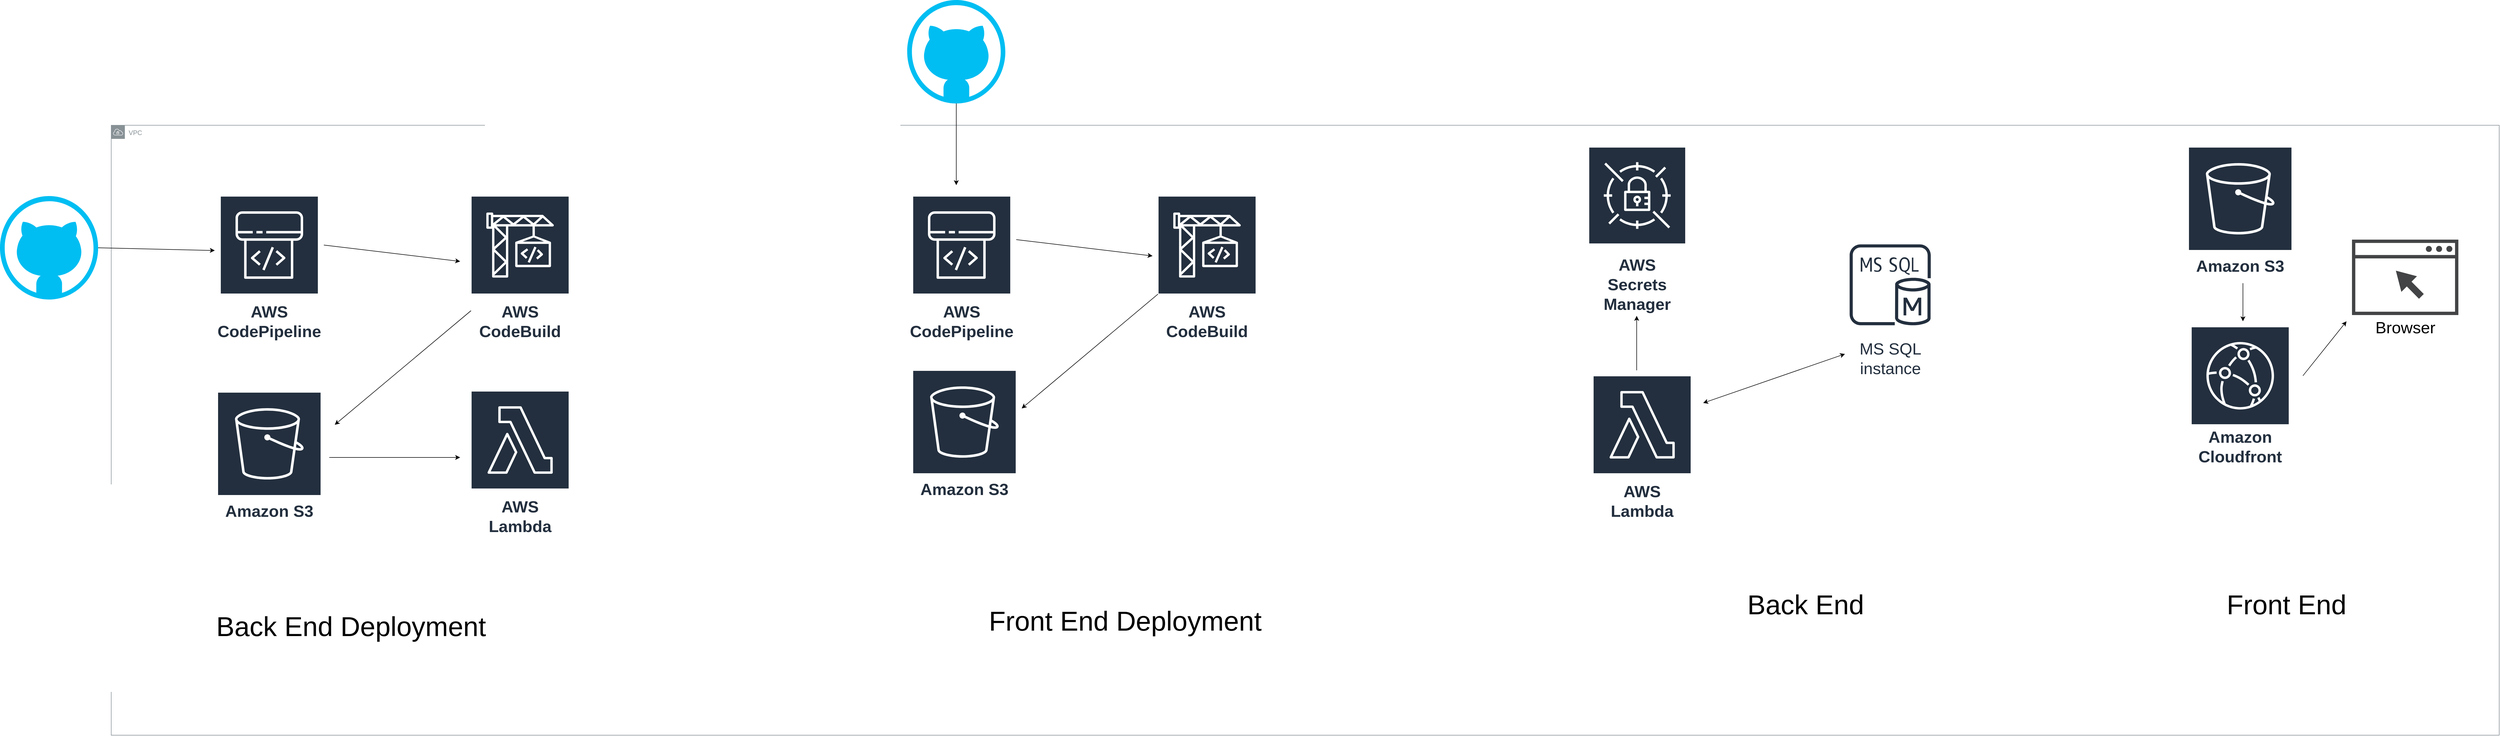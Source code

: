 <mxfile version="22.0.3" type="github">
  <diagram id="Ht1M8jgEwFfnCIfOTk4-" name="Page-1">
    <mxGraphModel dx="6725" dy="5769" grid="1" gridSize="10" guides="1" tooltips="1" connect="1" arrows="1" fold="1" page="1" pageScale="1" pageWidth="1169" pageHeight="827" math="0" shadow="0">
      <root>
        <mxCell id="0" />
        <mxCell id="1" parent="0" />
        <mxCell id="JCsPDMlC4gzK-WmuVmDP-42" value="VPC" style="sketch=0;outlineConnect=0;gradientColor=none;html=1;whiteSpace=wrap;fontSize=12;fontStyle=0;shape=mxgraph.aws4.group;grIcon=mxgraph.aws4.group_vpc;strokeColor=#879196;fillColor=none;verticalAlign=top;align=left;spacingLeft=30;fontColor=#879196;dashed=0;movable=0;resizable=0;rotatable=0;deletable=0;editable=0;locked=1;connectable=0;" vertex="1" parent="1">
          <mxGeometry x="-380" y="-1650" width="4380" height="1120" as="geometry" />
        </mxCell>
        <mxCell id="JCsPDMlC4gzK-WmuVmDP-11" value="&lt;font style=&quot;font-size: 30px;&quot;&gt;AWS Secrets Manager&lt;/font&gt;" style="sketch=0;outlineConnect=0;fontColor=#232F3E;gradientColor=none;strokeColor=#ffffff;fillColor=#232F3E;dashed=0;verticalLabelPosition=middle;verticalAlign=bottom;align=center;html=1;whiteSpace=wrap;fontSize=10;fontStyle=1;spacing=3;shape=mxgraph.aws4.productIcon;prIcon=mxgraph.aws4.secrets_manager;" vertex="1" parent="1">
          <mxGeometry x="2330" y="-1610" width="178" height="310" as="geometry" />
        </mxCell>
        <mxCell id="JCsPDMlC4gzK-WmuVmDP-13" style="edgeStyle=orthogonalEdgeStyle;rounded=0;orthogonalLoop=1;jettySize=auto;html=1;exitX=0.5;exitY=1;exitDx=0;exitDy=0;exitPerimeter=0;" edge="1" parent="1">
          <mxGeometry relative="1" as="geometry">
            <mxPoint x="790" y="-1050" as="sourcePoint" />
            <mxPoint x="790" y="-1050" as="targetPoint" />
          </mxGeometry>
        </mxCell>
        <mxCell id="JCsPDMlC4gzK-WmuVmDP-18" value="&lt;font style=&quot;font-size: 30px;&quot;&gt;MS SQL&lt;br&gt;instance&lt;/font&gt;" style="sketch=0;outlineConnect=0;fontColor=#232F3E;gradientColor=none;strokeColor=#232F3E;fillColor=#ffffff;dashed=0;verticalLabelPosition=bottom;verticalAlign=top;align=center;html=1;fontSize=12;fontStyle=0;aspect=fixed;shape=mxgraph.aws4.resourceIcon;resIcon=mxgraph.aws4.ms_sql_instance;" vertex="1" parent="1">
          <mxGeometry x="2790" y="-1450" width="186" height="186" as="geometry" />
        </mxCell>
        <mxCell id="JCsPDMlC4gzK-WmuVmDP-22" value="" style="endArrow=classic;html=1;rounded=0;" edge="1" parent="1">
          <mxGeometry width="50" height="50" relative="1" as="geometry">
            <mxPoint x="10" y="-1430" as="sourcePoint" />
            <mxPoint x="260" y="-1400" as="targetPoint" />
          </mxGeometry>
        </mxCell>
        <mxCell id="JCsPDMlC4gzK-WmuVmDP-23" value="" style="endArrow=classic;html=1;rounded=0;" edge="1" parent="1" source="JCsPDMlC4gzK-WmuVmDP-38">
          <mxGeometry width="50" height="50" relative="1" as="geometry">
            <mxPoint x="179.999" y="-1230" as="sourcePoint" />
            <mxPoint x="30" y="-1100" as="targetPoint" />
          </mxGeometry>
        </mxCell>
        <mxCell id="JCsPDMlC4gzK-WmuVmDP-33" value="" style="endArrow=classic;html=1;rounded=0;" edge="1" parent="1">
          <mxGeometry width="50" height="50" relative="1" as="geometry">
            <mxPoint x="3530" y="-1360" as="sourcePoint" />
            <mxPoint x="3530" y="-1290" as="targetPoint" />
            <Array as="points">
              <mxPoint x="3530" y="-1300" />
            </Array>
          </mxGeometry>
        </mxCell>
        <mxCell id="JCsPDMlC4gzK-WmuVmDP-34" value="" style="verticalLabelPosition=bottom;html=1;verticalAlign=top;align=center;strokeColor=none;fillColor=#00BEF2;shape=mxgraph.azure.github_code;pointerEvents=1;" vertex="1" parent="1">
          <mxGeometry x="-584" y="-1520" width="180" height="190" as="geometry" />
        </mxCell>
        <mxCell id="JCsPDMlC4gzK-WmuVmDP-36" value="&lt;font style=&quot;font-size: 30px;&quot;&gt;AWS CodePipeline&lt;/font&gt;" style="sketch=0;outlineConnect=0;fontColor=#232F3E;gradientColor=none;strokeColor=#ffffff;fillColor=#232F3E;dashed=0;verticalLabelPosition=middle;verticalAlign=bottom;align=center;html=1;whiteSpace=wrap;fontSize=10;fontStyle=1;spacing=3;shape=mxgraph.aws4.productIcon;prIcon=mxgraph.aws4.codepipeline;" vertex="1" parent="1">
          <mxGeometry x="-180" y="-1520" width="180" height="270" as="geometry" />
        </mxCell>
        <mxCell id="JCsPDMlC4gzK-WmuVmDP-38" value="&lt;font style=&quot;font-size: 30px;&quot;&gt;AWS CodeBuild&lt;/font&gt;" style="sketch=0;outlineConnect=0;fontColor=#232F3E;gradientColor=none;strokeColor=#ffffff;fillColor=#232F3E;dashed=0;verticalLabelPosition=middle;verticalAlign=bottom;align=center;html=1;whiteSpace=wrap;fontSize=10;fontStyle=1;spacing=3;shape=mxgraph.aws4.productIcon;prIcon=mxgraph.aws4.codebuild;" vertex="1" parent="1">
          <mxGeometry x="280" y="-1520" width="180" height="270" as="geometry" />
        </mxCell>
        <mxCell id="JCsPDMlC4gzK-WmuVmDP-39" value="&lt;font style=&quot;font-size: 30px;&quot;&gt;Amazon S3&lt;/font&gt;" style="sketch=0;outlineConnect=0;fontColor=#232F3E;gradientColor=none;strokeColor=#ffffff;fillColor=#232F3E;dashed=0;verticalLabelPosition=middle;verticalAlign=bottom;align=center;html=1;whiteSpace=wrap;fontSize=10;fontStyle=1;spacing=3;shape=mxgraph.aws4.productIcon;prIcon=mxgraph.aws4.s3;" vertex="1" parent="1">
          <mxGeometry x="-185" y="-1160" width="190" height="240" as="geometry" />
        </mxCell>
        <mxCell id="JCsPDMlC4gzK-WmuVmDP-40" value="" style="endArrow=classic;html=1;rounded=0;exitX=1;exitY=0.5;exitDx=0;exitDy=0;exitPerimeter=0;" edge="1" parent="1" source="JCsPDMlC4gzK-WmuVmDP-34">
          <mxGeometry width="50" height="50" relative="1" as="geometry">
            <mxPoint x="-404" y="-1470" as="sourcePoint" />
            <mxPoint x="-190" y="-1420" as="targetPoint" />
          </mxGeometry>
        </mxCell>
        <mxCell id="JCsPDMlC4gzK-WmuVmDP-43" value="&lt;font style=&quot;font-size: 50px;&quot;&gt;Back End Deployment&lt;/font&gt;" style="text;html=1;strokeColor=none;fillColor=none;align=center;verticalAlign=middle;whiteSpace=wrap;rounded=0;" vertex="1" parent="1">
          <mxGeometry x="-330" y="-830" width="780" height="200" as="geometry" />
        </mxCell>
        <mxCell id="JCsPDMlC4gzK-WmuVmDP-45" value="" style="endArrow=classic;html=1;rounded=0;" edge="1" parent="1">
          <mxGeometry width="50" height="50" relative="1" as="geometry">
            <mxPoint x="20" y="-1040" as="sourcePoint" />
            <mxPoint x="260" y="-1040" as="targetPoint" />
          </mxGeometry>
        </mxCell>
        <mxCell id="JCsPDMlC4gzK-WmuVmDP-46" value="&lt;font style=&quot;font-size: 30px;&quot;&gt;AWS Lambda&lt;/font&gt;" style="sketch=0;outlineConnect=0;fontColor=#232F3E;gradientColor=none;strokeColor=#ffffff;fillColor=#232F3E;dashed=0;verticalLabelPosition=middle;verticalAlign=bottom;align=center;html=1;whiteSpace=wrap;fontSize=10;fontStyle=1;spacing=3;shape=mxgraph.aws4.productIcon;prIcon=mxgraph.aws4.lambda;" vertex="1" parent="1">
          <mxGeometry x="280" y="-1162" width="180" height="270" as="geometry" />
        </mxCell>
        <mxCell id="JCsPDMlC4gzK-WmuVmDP-47" value="" style="verticalLabelPosition=bottom;html=1;verticalAlign=top;align=center;strokeColor=none;fillColor=#00BEF2;shape=mxgraph.azure.github_code;pointerEvents=1;" vertex="1" parent="1">
          <mxGeometry x="1080" y="-1880" width="180" height="190" as="geometry" />
        </mxCell>
        <mxCell id="JCsPDMlC4gzK-WmuVmDP-48" value="" style="endArrow=classic;html=1;rounded=0;exitX=0.5;exitY=1;exitDx=0;exitDy=0;exitPerimeter=0;" edge="1" parent="1" source="JCsPDMlC4gzK-WmuVmDP-47">
          <mxGeometry width="50" height="50" relative="1" as="geometry">
            <mxPoint x="1210" y="-1690" as="sourcePoint" />
            <mxPoint x="1170" y="-1540" as="targetPoint" />
          </mxGeometry>
        </mxCell>
        <mxCell id="JCsPDMlC4gzK-WmuVmDP-49" value="&lt;font style=&quot;font-size: 30px;&quot;&gt;AWS CodePipeline&lt;/font&gt;" style="sketch=0;outlineConnect=0;fontColor=#232F3E;gradientColor=none;strokeColor=#ffffff;fillColor=#232F3E;dashed=0;verticalLabelPosition=middle;verticalAlign=bottom;align=center;html=1;whiteSpace=wrap;fontSize=10;fontStyle=1;spacing=3;shape=mxgraph.aws4.productIcon;prIcon=mxgraph.aws4.codepipeline;" vertex="1" parent="1">
          <mxGeometry x="1090" y="-1520" width="180" height="270" as="geometry" />
        </mxCell>
        <mxCell id="JCsPDMlC4gzK-WmuVmDP-50" value="" style="endArrow=classic;html=1;rounded=0;" edge="1" parent="1">
          <mxGeometry width="50" height="50" relative="1" as="geometry">
            <mxPoint x="1280" y="-1440" as="sourcePoint" />
            <mxPoint x="1530" y="-1410" as="targetPoint" />
          </mxGeometry>
        </mxCell>
        <mxCell id="JCsPDMlC4gzK-WmuVmDP-51" value="&lt;font style=&quot;font-size: 30px;&quot;&gt;AWS CodeBuild&lt;/font&gt;" style="sketch=0;outlineConnect=0;fontColor=#232F3E;gradientColor=none;strokeColor=#ffffff;fillColor=#232F3E;dashed=0;verticalLabelPosition=middle;verticalAlign=bottom;align=center;html=1;whiteSpace=wrap;fontSize=10;fontStyle=1;spacing=3;shape=mxgraph.aws4.productIcon;prIcon=mxgraph.aws4.codebuild;" vertex="1" parent="1">
          <mxGeometry x="1540" y="-1520" width="180" height="270" as="geometry" />
        </mxCell>
        <mxCell id="JCsPDMlC4gzK-WmuVmDP-52" value="" style="endArrow=classic;html=1;rounded=0;" edge="1" parent="1">
          <mxGeometry width="50" height="50" relative="1" as="geometry">
            <mxPoint x="1540" y="-1340" as="sourcePoint" />
            <mxPoint x="1290" y="-1130" as="targetPoint" />
          </mxGeometry>
        </mxCell>
        <mxCell id="JCsPDMlC4gzK-WmuVmDP-53" value="&lt;font style=&quot;font-size: 30px;&quot;&gt;Amazon S3&lt;/font&gt;" style="sketch=0;outlineConnect=0;fontColor=#232F3E;gradientColor=none;strokeColor=#ffffff;fillColor=#232F3E;dashed=0;verticalLabelPosition=middle;verticalAlign=bottom;align=center;html=1;whiteSpace=wrap;fontSize=10;fontStyle=1;spacing=3;shape=mxgraph.aws4.productIcon;prIcon=mxgraph.aws4.s3;" vertex="1" parent="1">
          <mxGeometry x="1090" y="-1200" width="190" height="240" as="geometry" />
        </mxCell>
        <mxCell id="JCsPDMlC4gzK-WmuVmDP-56" value="&lt;font style=&quot;font-size: 50px;&quot;&gt;Front End Deployment&lt;/font&gt;" style="text;html=1;strokeColor=none;fillColor=none;align=center;verticalAlign=middle;whiteSpace=wrap;rounded=0;" vertex="1" parent="1">
          <mxGeometry x="1090" y="-840" width="780" height="200" as="geometry" />
        </mxCell>
        <mxCell id="JCsPDMlC4gzK-WmuVmDP-57" value="&lt;font style=&quot;font-size: 30px;&quot;&gt;AWS Lambda&lt;/font&gt;" style="sketch=0;outlineConnect=0;fontColor=#232F3E;gradientColor=none;strokeColor=#ffffff;fillColor=#232F3E;dashed=0;verticalLabelPosition=middle;verticalAlign=bottom;align=center;html=1;whiteSpace=wrap;fontSize=10;fontStyle=1;spacing=3;shape=mxgraph.aws4.productIcon;prIcon=mxgraph.aws4.lambda;" vertex="1" parent="1">
          <mxGeometry x="2338" y="-1190" width="180" height="270" as="geometry" />
        </mxCell>
        <mxCell id="JCsPDMlC4gzK-WmuVmDP-58" value="" style="endArrow=classic;startArrow=classic;html=1;rounded=0;" edge="1" parent="1">
          <mxGeometry width="50" height="50" relative="1" as="geometry">
            <mxPoint x="2540" y="-1140" as="sourcePoint" />
            <mxPoint x="2800" y="-1230" as="targetPoint" />
          </mxGeometry>
        </mxCell>
        <mxCell id="JCsPDMlC4gzK-WmuVmDP-60" value="" style="endArrow=classic;html=1;rounded=0;" edge="1" parent="1">
          <mxGeometry width="50" height="50" relative="1" as="geometry">
            <mxPoint x="2418" y="-1200" as="sourcePoint" />
            <mxPoint x="2418" y="-1300" as="targetPoint" />
          </mxGeometry>
        </mxCell>
        <mxCell id="JCsPDMlC4gzK-WmuVmDP-64" value="&lt;font style=&quot;font-size: 30px;&quot;&gt;Amazon S3&lt;/font&gt;" style="sketch=0;outlineConnect=0;fontColor=#232F3E;gradientColor=none;strokeColor=#ffffff;fillColor=#232F3E;dashed=0;verticalLabelPosition=middle;verticalAlign=bottom;align=center;html=1;whiteSpace=wrap;fontSize=10;fontStyle=1;spacing=3;shape=mxgraph.aws4.productIcon;prIcon=mxgraph.aws4.s3;" vertex="1" parent="1">
          <mxGeometry x="3430" y="-1610" width="190" height="240" as="geometry" />
        </mxCell>
        <mxCell id="JCsPDMlC4gzK-WmuVmDP-65" value="&lt;font style=&quot;font-size: 30px;&quot;&gt;Amazon Cloudfront&lt;/font&gt;" style="sketch=0;outlineConnect=0;fontColor=#232F3E;gradientColor=none;strokeColor=#ffffff;fillColor=#232F3E;dashed=0;verticalLabelPosition=middle;verticalAlign=bottom;align=center;html=1;whiteSpace=wrap;fontSize=10;fontStyle=1;spacing=3;shape=mxgraph.aws4.productIcon;prIcon=mxgraph.aws4.cloudfront;" vertex="1" parent="1">
          <mxGeometry x="3435" y="-1280" width="180" height="260" as="geometry" />
        </mxCell>
        <mxCell id="JCsPDMlC4gzK-WmuVmDP-68" value="" style="endArrow=classic;html=1;rounded=0;" edge="1" parent="1">
          <mxGeometry width="50" height="50" relative="1" as="geometry">
            <mxPoint x="3640" y="-1190" as="sourcePoint" />
            <mxPoint x="3720" y="-1290" as="targetPoint" />
          </mxGeometry>
        </mxCell>
        <mxCell id="JCsPDMlC4gzK-WmuVmDP-69" value="" style="sketch=0;pointerEvents=1;shadow=0;dashed=0;html=1;strokeColor=none;fillColor=#434445;aspect=fixed;labelPosition=center;verticalLabelPosition=bottom;verticalAlign=top;align=center;outlineConnect=0;shape=mxgraph.vvd.web_browser;" vertex="1" parent="1">
          <mxGeometry x="3730" y="-1440" width="195.14" height="138.55" as="geometry" />
        </mxCell>
        <mxCell id="JCsPDMlC4gzK-WmuVmDP-70" value="&lt;font style=&quot;font-size: 30px;&quot;&gt;Browser&lt;/font&gt;" style="text;html=1;strokeColor=none;fillColor=none;align=center;verticalAlign=middle;whiteSpace=wrap;rounded=0;" vertex="1" parent="1">
          <mxGeometry x="3762.57" y="-1294" width="130" height="30" as="geometry" />
        </mxCell>
        <mxCell id="JCsPDMlC4gzK-WmuVmDP-71" value="&lt;font style=&quot;font-size: 50px;&quot;&gt;Back End&lt;/font&gt;" style="text;html=1;strokeColor=none;fillColor=none;align=center;verticalAlign=middle;whiteSpace=wrap;rounded=0;" vertex="1" parent="1">
          <mxGeometry x="2338" y="-870" width="780" height="200" as="geometry" />
        </mxCell>
        <mxCell id="JCsPDMlC4gzK-WmuVmDP-72" value="&lt;font style=&quot;font-size: 50px;&quot;&gt;Front End&lt;/font&gt;" style="text;html=1;strokeColor=none;fillColor=none;align=center;verticalAlign=middle;whiteSpace=wrap;rounded=0;" vertex="1" parent="1">
          <mxGeometry x="3220" y="-870" width="780" height="200" as="geometry" />
        </mxCell>
      </root>
    </mxGraphModel>
  </diagram>
</mxfile>
